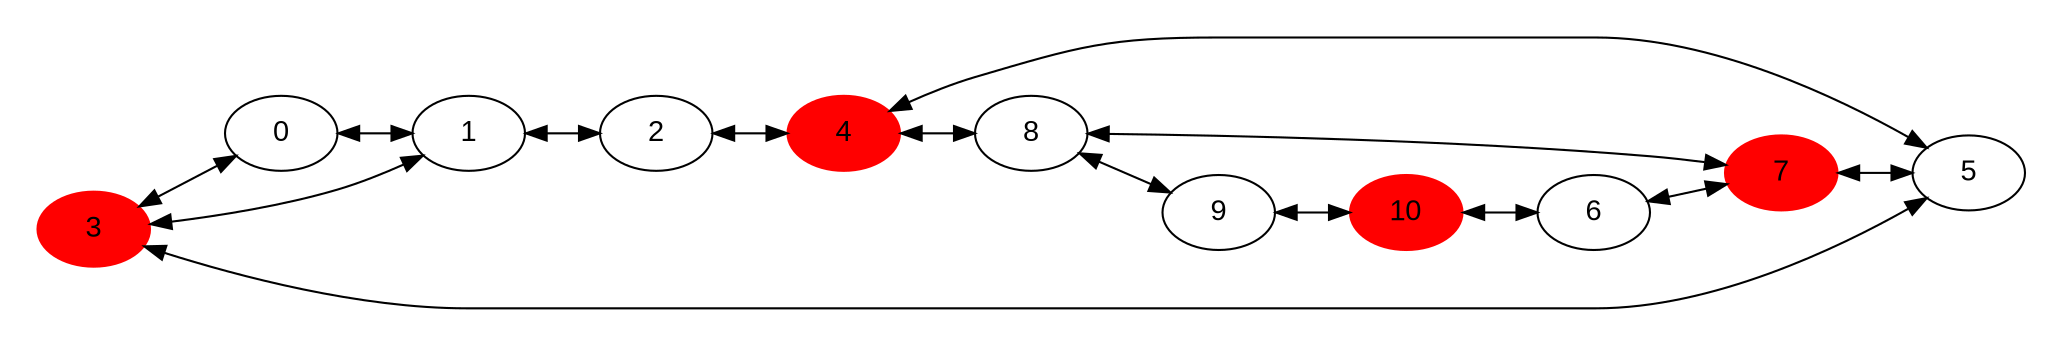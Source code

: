strict digraph 1 {graph[fontname="Arial";rankdir="LR";pad="0.25"]
node[fontname="Arial" target="_parent"]
edge[fontname="Arial"]
concentrate=true
3 [style=filled,color=red]
4 [style=filled,color=red]
7 [style=filled,color=red]
10 [style=filled,color=red]

0->1
0->3
1->0
1->2
1->3
2->1
2->4
3->0
3->1
3->5
4->2
4->5
4->8
5->3
5->4
5->7
6->7
6->10
7->5
7->6
7->8
8->4
8->7
8->9
9->8
9->10
10->6
10->9

}

